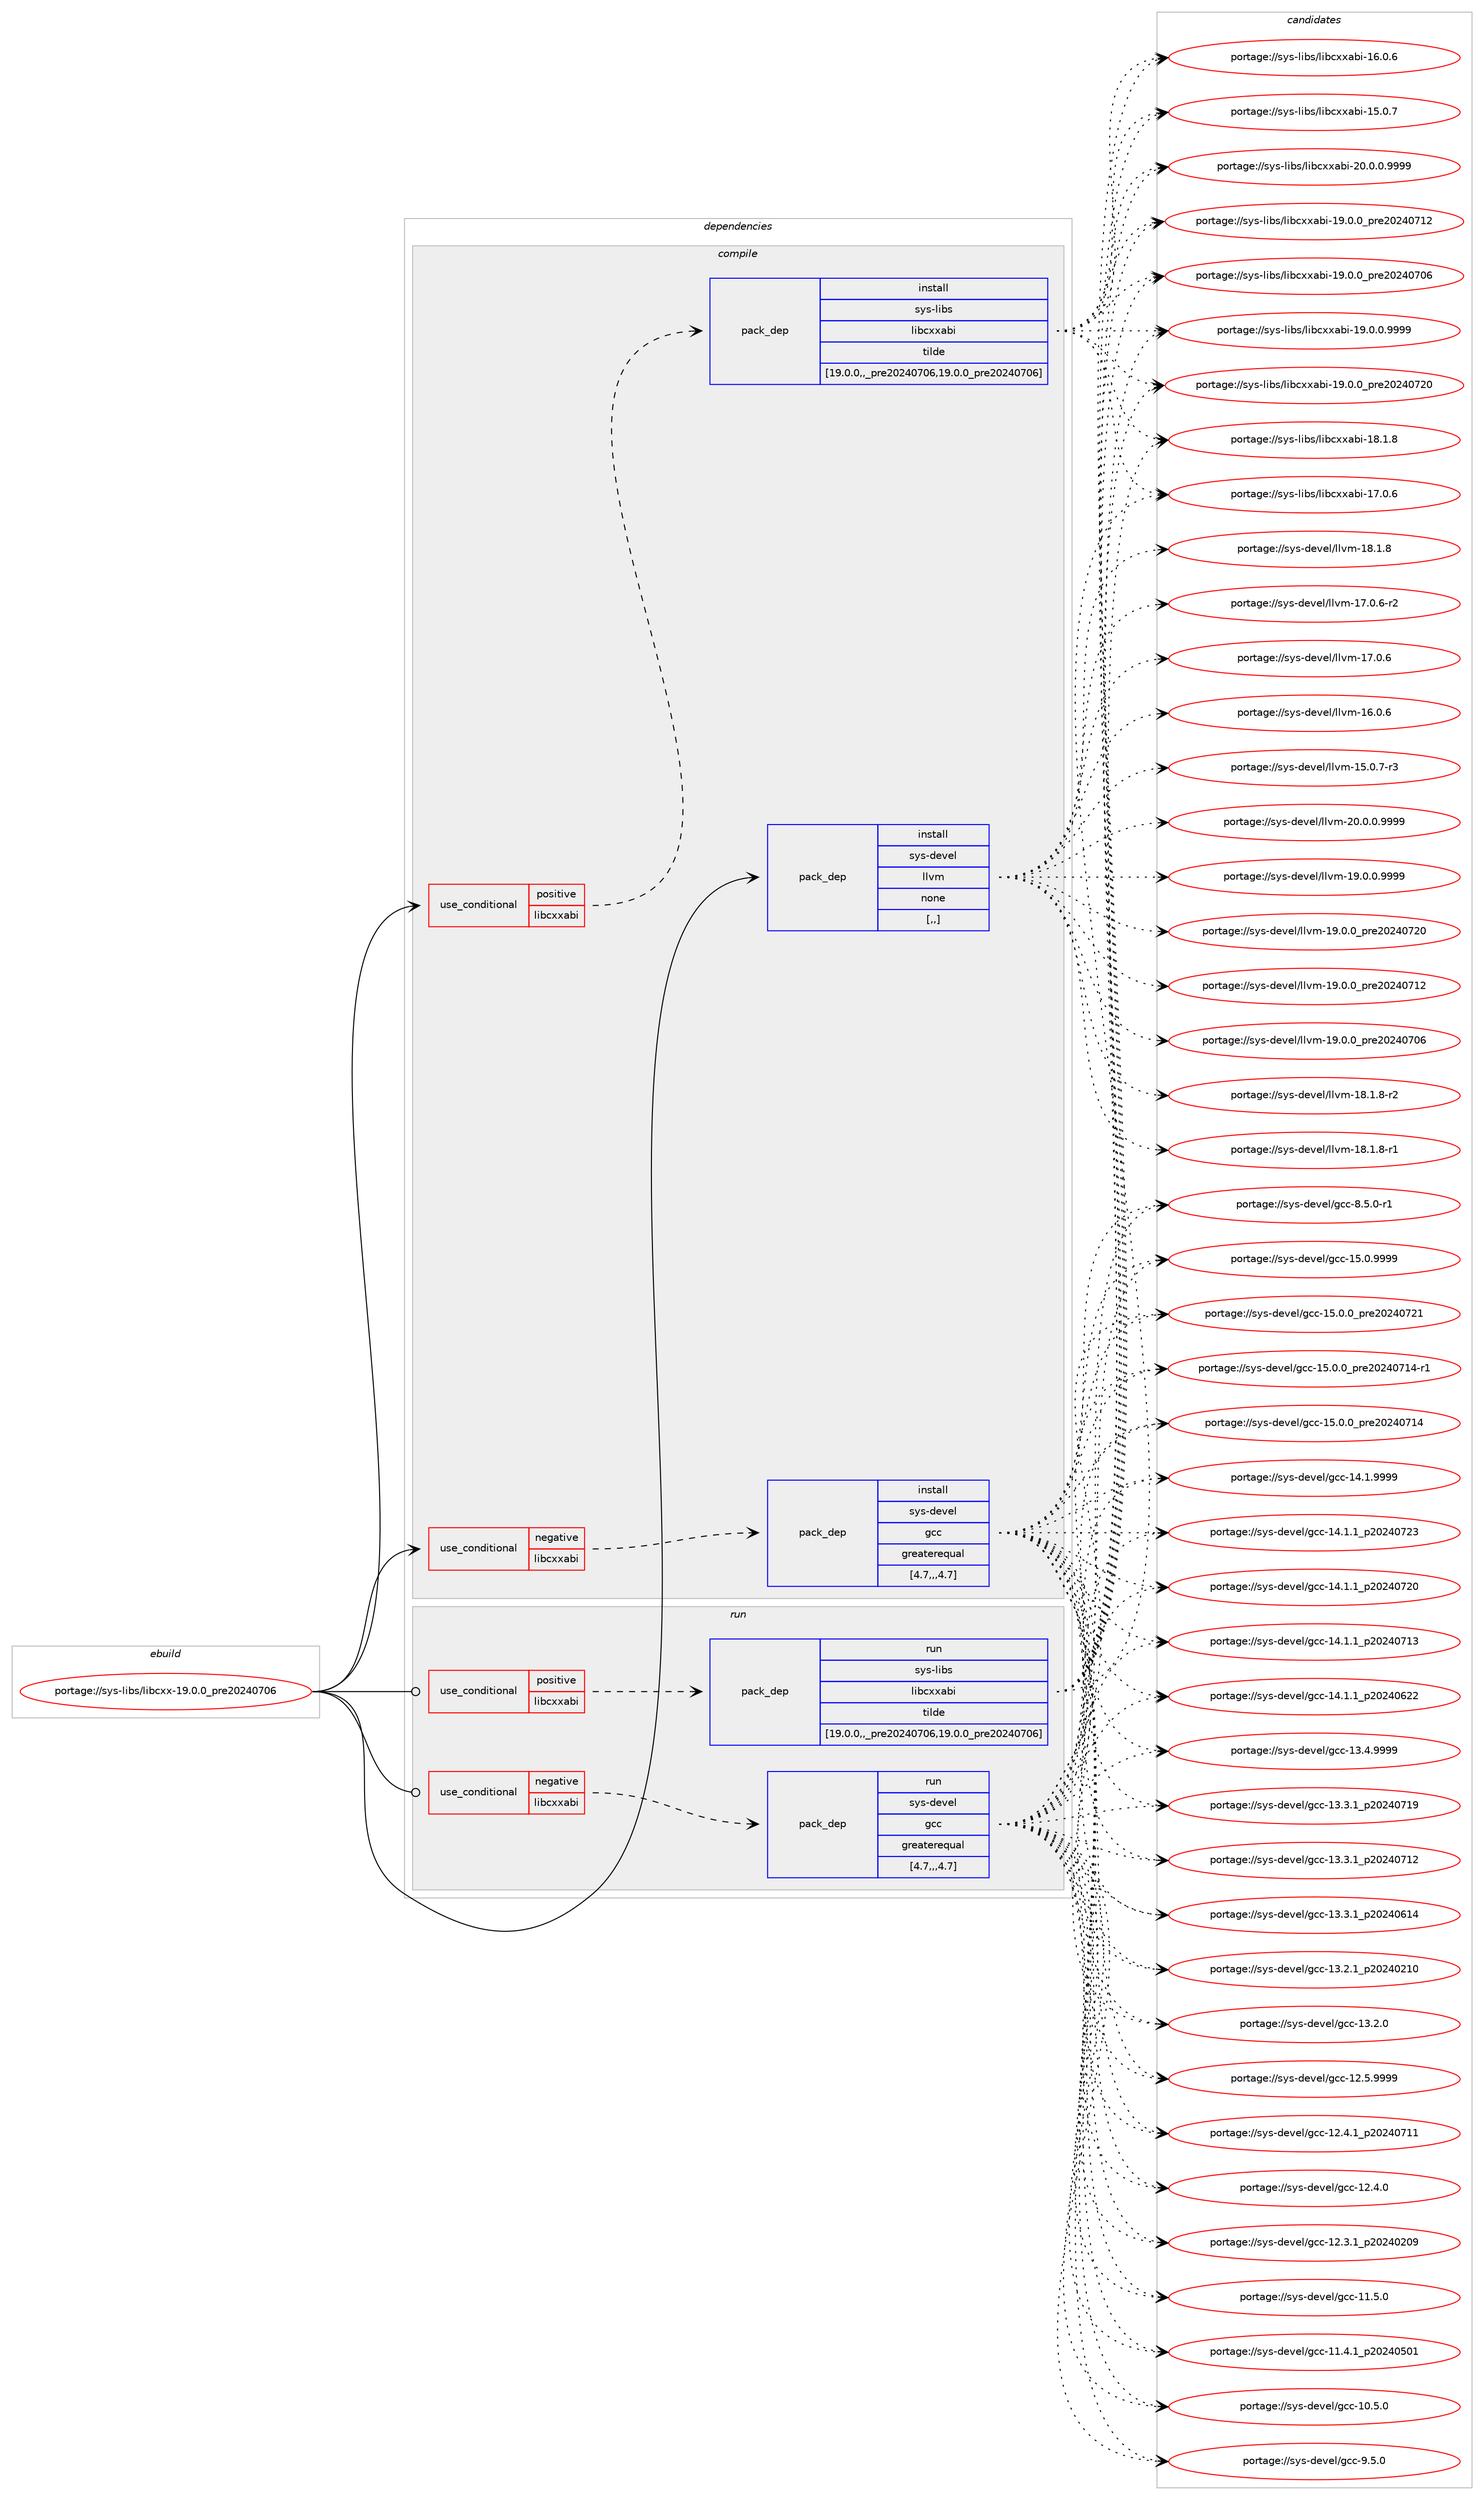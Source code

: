 digraph prolog {

# *************
# Graph options
# *************

newrank=true;
concentrate=true;
compound=true;
graph [rankdir=LR,fontname=Helvetica,fontsize=10,ranksep=1.5];#, ranksep=2.5, nodesep=0.2];
edge  [arrowhead=vee];
node  [fontname=Helvetica,fontsize=10];

# **********
# The ebuild
# **********

subgraph cluster_leftcol {
color=gray;
label=<<i>ebuild</i>>;
id [label="portage://sys-libs/libcxx-19.0.0_pre20240706", color=red, width=4, href="../sys-libs/libcxx-19.0.0_pre20240706.svg"];
}

# ****************
# The dependencies
# ****************

subgraph cluster_midcol {
color=gray;
label=<<i>dependencies</i>>;
subgraph cluster_compile {
fillcolor="#eeeeee";
style=filled;
label=<<i>compile</i>>;
subgraph cond117881 {
dependency441723 [label=<<TABLE BORDER="0" CELLBORDER="1" CELLSPACING="0" CELLPADDING="4"><TR><TD ROWSPAN="3" CELLPADDING="10">use_conditional</TD></TR><TR><TD>negative</TD></TR><TR><TD>libcxxabi</TD></TR></TABLE>>, shape=none, color=red];
subgraph pack320843 {
dependency441724 [label=<<TABLE BORDER="0" CELLBORDER="1" CELLSPACING="0" CELLPADDING="4" WIDTH="220"><TR><TD ROWSPAN="6" CELLPADDING="30">pack_dep</TD></TR><TR><TD WIDTH="110">install</TD></TR><TR><TD>sys-devel</TD></TR><TR><TD>gcc</TD></TR><TR><TD>greaterequal</TD></TR><TR><TD>[4.7,,,4.7]</TD></TR></TABLE>>, shape=none, color=blue];
}
dependency441723:e -> dependency441724:w [weight=20,style="dashed",arrowhead="vee"];
}
id:e -> dependency441723:w [weight=20,style="solid",arrowhead="vee"];
subgraph cond117882 {
dependency441725 [label=<<TABLE BORDER="0" CELLBORDER="1" CELLSPACING="0" CELLPADDING="4"><TR><TD ROWSPAN="3" CELLPADDING="10">use_conditional</TD></TR><TR><TD>positive</TD></TR><TR><TD>libcxxabi</TD></TR></TABLE>>, shape=none, color=red];
subgraph pack320844 {
dependency441726 [label=<<TABLE BORDER="0" CELLBORDER="1" CELLSPACING="0" CELLPADDING="4" WIDTH="220"><TR><TD ROWSPAN="6" CELLPADDING="30">pack_dep</TD></TR><TR><TD WIDTH="110">install</TD></TR><TR><TD>sys-libs</TD></TR><TR><TD>libcxxabi</TD></TR><TR><TD>tilde</TD></TR><TR><TD>[19.0.0,,_pre20240706,19.0.0_pre20240706]</TD></TR></TABLE>>, shape=none, color=blue];
}
dependency441725:e -> dependency441726:w [weight=20,style="dashed",arrowhead="vee"];
}
id:e -> dependency441725:w [weight=20,style="solid",arrowhead="vee"];
subgraph pack320845 {
dependency441727 [label=<<TABLE BORDER="0" CELLBORDER="1" CELLSPACING="0" CELLPADDING="4" WIDTH="220"><TR><TD ROWSPAN="6" CELLPADDING="30">pack_dep</TD></TR><TR><TD WIDTH="110">install</TD></TR><TR><TD>sys-devel</TD></TR><TR><TD>llvm</TD></TR><TR><TD>none</TD></TR><TR><TD>[,,]</TD></TR></TABLE>>, shape=none, color=blue];
}
id:e -> dependency441727:w [weight=20,style="solid",arrowhead="vee"];
}
subgraph cluster_compileandrun {
fillcolor="#eeeeee";
style=filled;
label=<<i>compile and run</i>>;
}
subgraph cluster_run {
fillcolor="#eeeeee";
style=filled;
label=<<i>run</i>>;
subgraph cond117883 {
dependency441728 [label=<<TABLE BORDER="0" CELLBORDER="1" CELLSPACING="0" CELLPADDING="4"><TR><TD ROWSPAN="3" CELLPADDING="10">use_conditional</TD></TR><TR><TD>negative</TD></TR><TR><TD>libcxxabi</TD></TR></TABLE>>, shape=none, color=red];
subgraph pack320846 {
dependency441729 [label=<<TABLE BORDER="0" CELLBORDER="1" CELLSPACING="0" CELLPADDING="4" WIDTH="220"><TR><TD ROWSPAN="6" CELLPADDING="30">pack_dep</TD></TR><TR><TD WIDTH="110">run</TD></TR><TR><TD>sys-devel</TD></TR><TR><TD>gcc</TD></TR><TR><TD>greaterequal</TD></TR><TR><TD>[4.7,,,4.7]</TD></TR></TABLE>>, shape=none, color=blue];
}
dependency441728:e -> dependency441729:w [weight=20,style="dashed",arrowhead="vee"];
}
id:e -> dependency441728:w [weight=20,style="solid",arrowhead="odot"];
subgraph cond117884 {
dependency441730 [label=<<TABLE BORDER="0" CELLBORDER="1" CELLSPACING="0" CELLPADDING="4"><TR><TD ROWSPAN="3" CELLPADDING="10">use_conditional</TD></TR><TR><TD>positive</TD></TR><TR><TD>libcxxabi</TD></TR></TABLE>>, shape=none, color=red];
subgraph pack320847 {
dependency441731 [label=<<TABLE BORDER="0" CELLBORDER="1" CELLSPACING="0" CELLPADDING="4" WIDTH="220"><TR><TD ROWSPAN="6" CELLPADDING="30">pack_dep</TD></TR><TR><TD WIDTH="110">run</TD></TR><TR><TD>sys-libs</TD></TR><TR><TD>libcxxabi</TD></TR><TR><TD>tilde</TD></TR><TR><TD>[19.0.0,,_pre20240706,19.0.0_pre20240706]</TD></TR></TABLE>>, shape=none, color=blue];
}
dependency441730:e -> dependency441731:w [weight=20,style="dashed",arrowhead="vee"];
}
id:e -> dependency441730:w [weight=20,style="solid",arrowhead="odot"];
}
}

# **************
# The candidates
# **************

subgraph cluster_choices {
rank=same;
color=gray;
label=<<i>candidates</i>>;

subgraph choice320843 {
color=black;
nodesep=1;
choice1151211154510010111810110847103999945495346484657575757 [label="portage://sys-devel/gcc-15.0.9999", color=red, width=4,href="../sys-devel/gcc-15.0.9999.svg"];
choice1151211154510010111810110847103999945495346484648951121141015048505248555049 [label="portage://sys-devel/gcc-15.0.0_pre20240721", color=red, width=4,href="../sys-devel/gcc-15.0.0_pre20240721.svg"];
choice11512111545100101118101108471039999454953464846489511211410150485052485549524511449 [label="portage://sys-devel/gcc-15.0.0_pre20240714-r1", color=red, width=4,href="../sys-devel/gcc-15.0.0_pre20240714-r1.svg"];
choice1151211154510010111810110847103999945495346484648951121141015048505248554952 [label="portage://sys-devel/gcc-15.0.0_pre20240714", color=red, width=4,href="../sys-devel/gcc-15.0.0_pre20240714.svg"];
choice1151211154510010111810110847103999945495246494657575757 [label="portage://sys-devel/gcc-14.1.9999", color=red, width=4,href="../sys-devel/gcc-14.1.9999.svg"];
choice1151211154510010111810110847103999945495246494649951125048505248555051 [label="portage://sys-devel/gcc-14.1.1_p20240723", color=red, width=4,href="../sys-devel/gcc-14.1.1_p20240723.svg"];
choice1151211154510010111810110847103999945495246494649951125048505248555048 [label="portage://sys-devel/gcc-14.1.1_p20240720", color=red, width=4,href="../sys-devel/gcc-14.1.1_p20240720.svg"];
choice1151211154510010111810110847103999945495246494649951125048505248554951 [label="portage://sys-devel/gcc-14.1.1_p20240713", color=red, width=4,href="../sys-devel/gcc-14.1.1_p20240713.svg"];
choice1151211154510010111810110847103999945495246494649951125048505248545050 [label="portage://sys-devel/gcc-14.1.1_p20240622", color=red, width=4,href="../sys-devel/gcc-14.1.1_p20240622.svg"];
choice1151211154510010111810110847103999945495146524657575757 [label="portage://sys-devel/gcc-13.4.9999", color=red, width=4,href="../sys-devel/gcc-13.4.9999.svg"];
choice1151211154510010111810110847103999945495146514649951125048505248554957 [label="portage://sys-devel/gcc-13.3.1_p20240719", color=red, width=4,href="../sys-devel/gcc-13.3.1_p20240719.svg"];
choice1151211154510010111810110847103999945495146514649951125048505248554950 [label="portage://sys-devel/gcc-13.3.1_p20240712", color=red, width=4,href="../sys-devel/gcc-13.3.1_p20240712.svg"];
choice1151211154510010111810110847103999945495146514649951125048505248544952 [label="portage://sys-devel/gcc-13.3.1_p20240614", color=red, width=4,href="../sys-devel/gcc-13.3.1_p20240614.svg"];
choice1151211154510010111810110847103999945495146504649951125048505248504948 [label="portage://sys-devel/gcc-13.2.1_p20240210", color=red, width=4,href="../sys-devel/gcc-13.2.1_p20240210.svg"];
choice1151211154510010111810110847103999945495146504648 [label="portage://sys-devel/gcc-13.2.0", color=red, width=4,href="../sys-devel/gcc-13.2.0.svg"];
choice1151211154510010111810110847103999945495046534657575757 [label="portage://sys-devel/gcc-12.5.9999", color=red, width=4,href="../sys-devel/gcc-12.5.9999.svg"];
choice1151211154510010111810110847103999945495046524649951125048505248554949 [label="portage://sys-devel/gcc-12.4.1_p20240711", color=red, width=4,href="../sys-devel/gcc-12.4.1_p20240711.svg"];
choice1151211154510010111810110847103999945495046524648 [label="portage://sys-devel/gcc-12.4.0", color=red, width=4,href="../sys-devel/gcc-12.4.0.svg"];
choice1151211154510010111810110847103999945495046514649951125048505248504857 [label="portage://sys-devel/gcc-12.3.1_p20240209", color=red, width=4,href="../sys-devel/gcc-12.3.1_p20240209.svg"];
choice1151211154510010111810110847103999945494946534648 [label="portage://sys-devel/gcc-11.5.0", color=red, width=4,href="../sys-devel/gcc-11.5.0.svg"];
choice1151211154510010111810110847103999945494946524649951125048505248534849 [label="portage://sys-devel/gcc-11.4.1_p20240501", color=red, width=4,href="../sys-devel/gcc-11.4.1_p20240501.svg"];
choice1151211154510010111810110847103999945494846534648 [label="portage://sys-devel/gcc-10.5.0", color=red, width=4,href="../sys-devel/gcc-10.5.0.svg"];
choice11512111545100101118101108471039999455746534648 [label="portage://sys-devel/gcc-9.5.0", color=red, width=4,href="../sys-devel/gcc-9.5.0.svg"];
choice115121115451001011181011084710399994556465346484511449 [label="portage://sys-devel/gcc-8.5.0-r1", color=red, width=4,href="../sys-devel/gcc-8.5.0-r1.svg"];
dependency441724:e -> choice1151211154510010111810110847103999945495346484657575757:w [style=dotted,weight="100"];
dependency441724:e -> choice1151211154510010111810110847103999945495346484648951121141015048505248555049:w [style=dotted,weight="100"];
dependency441724:e -> choice11512111545100101118101108471039999454953464846489511211410150485052485549524511449:w [style=dotted,weight="100"];
dependency441724:e -> choice1151211154510010111810110847103999945495346484648951121141015048505248554952:w [style=dotted,weight="100"];
dependency441724:e -> choice1151211154510010111810110847103999945495246494657575757:w [style=dotted,weight="100"];
dependency441724:e -> choice1151211154510010111810110847103999945495246494649951125048505248555051:w [style=dotted,weight="100"];
dependency441724:e -> choice1151211154510010111810110847103999945495246494649951125048505248555048:w [style=dotted,weight="100"];
dependency441724:e -> choice1151211154510010111810110847103999945495246494649951125048505248554951:w [style=dotted,weight="100"];
dependency441724:e -> choice1151211154510010111810110847103999945495246494649951125048505248545050:w [style=dotted,weight="100"];
dependency441724:e -> choice1151211154510010111810110847103999945495146524657575757:w [style=dotted,weight="100"];
dependency441724:e -> choice1151211154510010111810110847103999945495146514649951125048505248554957:w [style=dotted,weight="100"];
dependency441724:e -> choice1151211154510010111810110847103999945495146514649951125048505248554950:w [style=dotted,weight="100"];
dependency441724:e -> choice1151211154510010111810110847103999945495146514649951125048505248544952:w [style=dotted,weight="100"];
dependency441724:e -> choice1151211154510010111810110847103999945495146504649951125048505248504948:w [style=dotted,weight="100"];
dependency441724:e -> choice1151211154510010111810110847103999945495146504648:w [style=dotted,weight="100"];
dependency441724:e -> choice1151211154510010111810110847103999945495046534657575757:w [style=dotted,weight="100"];
dependency441724:e -> choice1151211154510010111810110847103999945495046524649951125048505248554949:w [style=dotted,weight="100"];
dependency441724:e -> choice1151211154510010111810110847103999945495046524648:w [style=dotted,weight="100"];
dependency441724:e -> choice1151211154510010111810110847103999945495046514649951125048505248504857:w [style=dotted,weight="100"];
dependency441724:e -> choice1151211154510010111810110847103999945494946534648:w [style=dotted,weight="100"];
dependency441724:e -> choice1151211154510010111810110847103999945494946524649951125048505248534849:w [style=dotted,weight="100"];
dependency441724:e -> choice1151211154510010111810110847103999945494846534648:w [style=dotted,weight="100"];
dependency441724:e -> choice11512111545100101118101108471039999455746534648:w [style=dotted,weight="100"];
dependency441724:e -> choice115121115451001011181011084710399994556465346484511449:w [style=dotted,weight="100"];
}
subgraph choice320844 {
color=black;
nodesep=1;
choice11512111545108105981154710810598991201209798105455048464846484657575757 [label="portage://sys-libs/libcxxabi-20.0.0.9999", color=red, width=4,href="../sys-libs/libcxxabi-20.0.0.9999.svg"];
choice11512111545108105981154710810598991201209798105454957464846484657575757 [label="portage://sys-libs/libcxxabi-19.0.0.9999", color=red, width=4,href="../sys-libs/libcxxabi-19.0.0.9999.svg"];
choice1151211154510810598115471081059899120120979810545495746484648951121141015048505248555048 [label="portage://sys-libs/libcxxabi-19.0.0_pre20240720", color=red, width=4,href="../sys-libs/libcxxabi-19.0.0_pre20240720.svg"];
choice1151211154510810598115471081059899120120979810545495746484648951121141015048505248554950 [label="portage://sys-libs/libcxxabi-19.0.0_pre20240712", color=red, width=4,href="../sys-libs/libcxxabi-19.0.0_pre20240712.svg"];
choice1151211154510810598115471081059899120120979810545495746484648951121141015048505248554854 [label="portage://sys-libs/libcxxabi-19.0.0_pre20240706", color=red, width=4,href="../sys-libs/libcxxabi-19.0.0_pre20240706.svg"];
choice1151211154510810598115471081059899120120979810545495646494656 [label="portage://sys-libs/libcxxabi-18.1.8", color=red, width=4,href="../sys-libs/libcxxabi-18.1.8.svg"];
choice1151211154510810598115471081059899120120979810545495546484654 [label="portage://sys-libs/libcxxabi-17.0.6", color=red, width=4,href="../sys-libs/libcxxabi-17.0.6.svg"];
choice1151211154510810598115471081059899120120979810545495446484654 [label="portage://sys-libs/libcxxabi-16.0.6", color=red, width=4,href="../sys-libs/libcxxabi-16.0.6.svg"];
choice1151211154510810598115471081059899120120979810545495346484655 [label="portage://sys-libs/libcxxabi-15.0.7", color=red, width=4,href="../sys-libs/libcxxabi-15.0.7.svg"];
dependency441726:e -> choice11512111545108105981154710810598991201209798105455048464846484657575757:w [style=dotted,weight="100"];
dependency441726:e -> choice11512111545108105981154710810598991201209798105454957464846484657575757:w [style=dotted,weight="100"];
dependency441726:e -> choice1151211154510810598115471081059899120120979810545495746484648951121141015048505248555048:w [style=dotted,weight="100"];
dependency441726:e -> choice1151211154510810598115471081059899120120979810545495746484648951121141015048505248554950:w [style=dotted,weight="100"];
dependency441726:e -> choice1151211154510810598115471081059899120120979810545495746484648951121141015048505248554854:w [style=dotted,weight="100"];
dependency441726:e -> choice1151211154510810598115471081059899120120979810545495646494656:w [style=dotted,weight="100"];
dependency441726:e -> choice1151211154510810598115471081059899120120979810545495546484654:w [style=dotted,weight="100"];
dependency441726:e -> choice1151211154510810598115471081059899120120979810545495446484654:w [style=dotted,weight="100"];
dependency441726:e -> choice1151211154510810598115471081059899120120979810545495346484655:w [style=dotted,weight="100"];
}
subgraph choice320845 {
color=black;
nodesep=1;
choice1151211154510010111810110847108108118109455048464846484657575757 [label="portage://sys-devel/llvm-20.0.0.9999", color=red, width=4,href="../sys-devel/llvm-20.0.0.9999.svg"];
choice1151211154510010111810110847108108118109454957464846484657575757 [label="portage://sys-devel/llvm-19.0.0.9999", color=red, width=4,href="../sys-devel/llvm-19.0.0.9999.svg"];
choice115121115451001011181011084710810811810945495746484648951121141015048505248555048 [label="portage://sys-devel/llvm-19.0.0_pre20240720", color=red, width=4,href="../sys-devel/llvm-19.0.0_pre20240720.svg"];
choice115121115451001011181011084710810811810945495746484648951121141015048505248554950 [label="portage://sys-devel/llvm-19.0.0_pre20240712", color=red, width=4,href="../sys-devel/llvm-19.0.0_pre20240712.svg"];
choice115121115451001011181011084710810811810945495746484648951121141015048505248554854 [label="portage://sys-devel/llvm-19.0.0_pre20240706", color=red, width=4,href="../sys-devel/llvm-19.0.0_pre20240706.svg"];
choice1151211154510010111810110847108108118109454956464946564511450 [label="portage://sys-devel/llvm-18.1.8-r2", color=red, width=4,href="../sys-devel/llvm-18.1.8-r2.svg"];
choice1151211154510010111810110847108108118109454956464946564511449 [label="portage://sys-devel/llvm-18.1.8-r1", color=red, width=4,href="../sys-devel/llvm-18.1.8-r1.svg"];
choice115121115451001011181011084710810811810945495646494656 [label="portage://sys-devel/llvm-18.1.8", color=red, width=4,href="../sys-devel/llvm-18.1.8.svg"];
choice1151211154510010111810110847108108118109454955464846544511450 [label="portage://sys-devel/llvm-17.0.6-r2", color=red, width=4,href="../sys-devel/llvm-17.0.6-r2.svg"];
choice115121115451001011181011084710810811810945495546484654 [label="portage://sys-devel/llvm-17.0.6", color=red, width=4,href="../sys-devel/llvm-17.0.6.svg"];
choice115121115451001011181011084710810811810945495446484654 [label="portage://sys-devel/llvm-16.0.6", color=red, width=4,href="../sys-devel/llvm-16.0.6.svg"];
choice1151211154510010111810110847108108118109454953464846554511451 [label="portage://sys-devel/llvm-15.0.7-r3", color=red, width=4,href="../sys-devel/llvm-15.0.7-r3.svg"];
dependency441727:e -> choice1151211154510010111810110847108108118109455048464846484657575757:w [style=dotted,weight="100"];
dependency441727:e -> choice1151211154510010111810110847108108118109454957464846484657575757:w [style=dotted,weight="100"];
dependency441727:e -> choice115121115451001011181011084710810811810945495746484648951121141015048505248555048:w [style=dotted,weight="100"];
dependency441727:e -> choice115121115451001011181011084710810811810945495746484648951121141015048505248554950:w [style=dotted,weight="100"];
dependency441727:e -> choice115121115451001011181011084710810811810945495746484648951121141015048505248554854:w [style=dotted,weight="100"];
dependency441727:e -> choice1151211154510010111810110847108108118109454956464946564511450:w [style=dotted,weight="100"];
dependency441727:e -> choice1151211154510010111810110847108108118109454956464946564511449:w [style=dotted,weight="100"];
dependency441727:e -> choice115121115451001011181011084710810811810945495646494656:w [style=dotted,weight="100"];
dependency441727:e -> choice1151211154510010111810110847108108118109454955464846544511450:w [style=dotted,weight="100"];
dependency441727:e -> choice115121115451001011181011084710810811810945495546484654:w [style=dotted,weight="100"];
dependency441727:e -> choice115121115451001011181011084710810811810945495446484654:w [style=dotted,weight="100"];
dependency441727:e -> choice1151211154510010111810110847108108118109454953464846554511451:w [style=dotted,weight="100"];
}
subgraph choice320846 {
color=black;
nodesep=1;
choice1151211154510010111810110847103999945495346484657575757 [label="portage://sys-devel/gcc-15.0.9999", color=red, width=4,href="../sys-devel/gcc-15.0.9999.svg"];
choice1151211154510010111810110847103999945495346484648951121141015048505248555049 [label="portage://sys-devel/gcc-15.0.0_pre20240721", color=red, width=4,href="../sys-devel/gcc-15.0.0_pre20240721.svg"];
choice11512111545100101118101108471039999454953464846489511211410150485052485549524511449 [label="portage://sys-devel/gcc-15.0.0_pre20240714-r1", color=red, width=4,href="../sys-devel/gcc-15.0.0_pre20240714-r1.svg"];
choice1151211154510010111810110847103999945495346484648951121141015048505248554952 [label="portage://sys-devel/gcc-15.0.0_pre20240714", color=red, width=4,href="../sys-devel/gcc-15.0.0_pre20240714.svg"];
choice1151211154510010111810110847103999945495246494657575757 [label="portage://sys-devel/gcc-14.1.9999", color=red, width=4,href="../sys-devel/gcc-14.1.9999.svg"];
choice1151211154510010111810110847103999945495246494649951125048505248555051 [label="portage://sys-devel/gcc-14.1.1_p20240723", color=red, width=4,href="../sys-devel/gcc-14.1.1_p20240723.svg"];
choice1151211154510010111810110847103999945495246494649951125048505248555048 [label="portage://sys-devel/gcc-14.1.1_p20240720", color=red, width=4,href="../sys-devel/gcc-14.1.1_p20240720.svg"];
choice1151211154510010111810110847103999945495246494649951125048505248554951 [label="portage://sys-devel/gcc-14.1.1_p20240713", color=red, width=4,href="../sys-devel/gcc-14.1.1_p20240713.svg"];
choice1151211154510010111810110847103999945495246494649951125048505248545050 [label="portage://sys-devel/gcc-14.1.1_p20240622", color=red, width=4,href="../sys-devel/gcc-14.1.1_p20240622.svg"];
choice1151211154510010111810110847103999945495146524657575757 [label="portage://sys-devel/gcc-13.4.9999", color=red, width=4,href="../sys-devel/gcc-13.4.9999.svg"];
choice1151211154510010111810110847103999945495146514649951125048505248554957 [label="portage://sys-devel/gcc-13.3.1_p20240719", color=red, width=4,href="../sys-devel/gcc-13.3.1_p20240719.svg"];
choice1151211154510010111810110847103999945495146514649951125048505248554950 [label="portage://sys-devel/gcc-13.3.1_p20240712", color=red, width=4,href="../sys-devel/gcc-13.3.1_p20240712.svg"];
choice1151211154510010111810110847103999945495146514649951125048505248544952 [label="portage://sys-devel/gcc-13.3.1_p20240614", color=red, width=4,href="../sys-devel/gcc-13.3.1_p20240614.svg"];
choice1151211154510010111810110847103999945495146504649951125048505248504948 [label="portage://sys-devel/gcc-13.2.1_p20240210", color=red, width=4,href="../sys-devel/gcc-13.2.1_p20240210.svg"];
choice1151211154510010111810110847103999945495146504648 [label="portage://sys-devel/gcc-13.2.0", color=red, width=4,href="../sys-devel/gcc-13.2.0.svg"];
choice1151211154510010111810110847103999945495046534657575757 [label="portage://sys-devel/gcc-12.5.9999", color=red, width=4,href="../sys-devel/gcc-12.5.9999.svg"];
choice1151211154510010111810110847103999945495046524649951125048505248554949 [label="portage://sys-devel/gcc-12.4.1_p20240711", color=red, width=4,href="../sys-devel/gcc-12.4.1_p20240711.svg"];
choice1151211154510010111810110847103999945495046524648 [label="portage://sys-devel/gcc-12.4.0", color=red, width=4,href="../sys-devel/gcc-12.4.0.svg"];
choice1151211154510010111810110847103999945495046514649951125048505248504857 [label="portage://sys-devel/gcc-12.3.1_p20240209", color=red, width=4,href="../sys-devel/gcc-12.3.1_p20240209.svg"];
choice1151211154510010111810110847103999945494946534648 [label="portage://sys-devel/gcc-11.5.0", color=red, width=4,href="../sys-devel/gcc-11.5.0.svg"];
choice1151211154510010111810110847103999945494946524649951125048505248534849 [label="portage://sys-devel/gcc-11.4.1_p20240501", color=red, width=4,href="../sys-devel/gcc-11.4.1_p20240501.svg"];
choice1151211154510010111810110847103999945494846534648 [label="portage://sys-devel/gcc-10.5.0", color=red, width=4,href="../sys-devel/gcc-10.5.0.svg"];
choice11512111545100101118101108471039999455746534648 [label="portage://sys-devel/gcc-9.5.0", color=red, width=4,href="../sys-devel/gcc-9.5.0.svg"];
choice115121115451001011181011084710399994556465346484511449 [label="portage://sys-devel/gcc-8.5.0-r1", color=red, width=4,href="../sys-devel/gcc-8.5.0-r1.svg"];
dependency441729:e -> choice1151211154510010111810110847103999945495346484657575757:w [style=dotted,weight="100"];
dependency441729:e -> choice1151211154510010111810110847103999945495346484648951121141015048505248555049:w [style=dotted,weight="100"];
dependency441729:e -> choice11512111545100101118101108471039999454953464846489511211410150485052485549524511449:w [style=dotted,weight="100"];
dependency441729:e -> choice1151211154510010111810110847103999945495346484648951121141015048505248554952:w [style=dotted,weight="100"];
dependency441729:e -> choice1151211154510010111810110847103999945495246494657575757:w [style=dotted,weight="100"];
dependency441729:e -> choice1151211154510010111810110847103999945495246494649951125048505248555051:w [style=dotted,weight="100"];
dependency441729:e -> choice1151211154510010111810110847103999945495246494649951125048505248555048:w [style=dotted,weight="100"];
dependency441729:e -> choice1151211154510010111810110847103999945495246494649951125048505248554951:w [style=dotted,weight="100"];
dependency441729:e -> choice1151211154510010111810110847103999945495246494649951125048505248545050:w [style=dotted,weight="100"];
dependency441729:e -> choice1151211154510010111810110847103999945495146524657575757:w [style=dotted,weight="100"];
dependency441729:e -> choice1151211154510010111810110847103999945495146514649951125048505248554957:w [style=dotted,weight="100"];
dependency441729:e -> choice1151211154510010111810110847103999945495146514649951125048505248554950:w [style=dotted,weight="100"];
dependency441729:e -> choice1151211154510010111810110847103999945495146514649951125048505248544952:w [style=dotted,weight="100"];
dependency441729:e -> choice1151211154510010111810110847103999945495146504649951125048505248504948:w [style=dotted,weight="100"];
dependency441729:e -> choice1151211154510010111810110847103999945495146504648:w [style=dotted,weight="100"];
dependency441729:e -> choice1151211154510010111810110847103999945495046534657575757:w [style=dotted,weight="100"];
dependency441729:e -> choice1151211154510010111810110847103999945495046524649951125048505248554949:w [style=dotted,weight="100"];
dependency441729:e -> choice1151211154510010111810110847103999945495046524648:w [style=dotted,weight="100"];
dependency441729:e -> choice1151211154510010111810110847103999945495046514649951125048505248504857:w [style=dotted,weight="100"];
dependency441729:e -> choice1151211154510010111810110847103999945494946534648:w [style=dotted,weight="100"];
dependency441729:e -> choice1151211154510010111810110847103999945494946524649951125048505248534849:w [style=dotted,weight="100"];
dependency441729:e -> choice1151211154510010111810110847103999945494846534648:w [style=dotted,weight="100"];
dependency441729:e -> choice11512111545100101118101108471039999455746534648:w [style=dotted,weight="100"];
dependency441729:e -> choice115121115451001011181011084710399994556465346484511449:w [style=dotted,weight="100"];
}
subgraph choice320847 {
color=black;
nodesep=1;
choice11512111545108105981154710810598991201209798105455048464846484657575757 [label="portage://sys-libs/libcxxabi-20.0.0.9999", color=red, width=4,href="../sys-libs/libcxxabi-20.0.0.9999.svg"];
choice11512111545108105981154710810598991201209798105454957464846484657575757 [label="portage://sys-libs/libcxxabi-19.0.0.9999", color=red, width=4,href="../sys-libs/libcxxabi-19.0.0.9999.svg"];
choice1151211154510810598115471081059899120120979810545495746484648951121141015048505248555048 [label="portage://sys-libs/libcxxabi-19.0.0_pre20240720", color=red, width=4,href="../sys-libs/libcxxabi-19.0.0_pre20240720.svg"];
choice1151211154510810598115471081059899120120979810545495746484648951121141015048505248554950 [label="portage://sys-libs/libcxxabi-19.0.0_pre20240712", color=red, width=4,href="../sys-libs/libcxxabi-19.0.0_pre20240712.svg"];
choice1151211154510810598115471081059899120120979810545495746484648951121141015048505248554854 [label="portage://sys-libs/libcxxabi-19.0.0_pre20240706", color=red, width=4,href="../sys-libs/libcxxabi-19.0.0_pre20240706.svg"];
choice1151211154510810598115471081059899120120979810545495646494656 [label="portage://sys-libs/libcxxabi-18.1.8", color=red, width=4,href="../sys-libs/libcxxabi-18.1.8.svg"];
choice1151211154510810598115471081059899120120979810545495546484654 [label="portage://sys-libs/libcxxabi-17.0.6", color=red, width=4,href="../sys-libs/libcxxabi-17.0.6.svg"];
choice1151211154510810598115471081059899120120979810545495446484654 [label="portage://sys-libs/libcxxabi-16.0.6", color=red, width=4,href="../sys-libs/libcxxabi-16.0.6.svg"];
choice1151211154510810598115471081059899120120979810545495346484655 [label="portage://sys-libs/libcxxabi-15.0.7", color=red, width=4,href="../sys-libs/libcxxabi-15.0.7.svg"];
dependency441731:e -> choice11512111545108105981154710810598991201209798105455048464846484657575757:w [style=dotted,weight="100"];
dependency441731:e -> choice11512111545108105981154710810598991201209798105454957464846484657575757:w [style=dotted,weight="100"];
dependency441731:e -> choice1151211154510810598115471081059899120120979810545495746484648951121141015048505248555048:w [style=dotted,weight="100"];
dependency441731:e -> choice1151211154510810598115471081059899120120979810545495746484648951121141015048505248554950:w [style=dotted,weight="100"];
dependency441731:e -> choice1151211154510810598115471081059899120120979810545495746484648951121141015048505248554854:w [style=dotted,weight="100"];
dependency441731:e -> choice1151211154510810598115471081059899120120979810545495646494656:w [style=dotted,weight="100"];
dependency441731:e -> choice1151211154510810598115471081059899120120979810545495546484654:w [style=dotted,weight="100"];
dependency441731:e -> choice1151211154510810598115471081059899120120979810545495446484654:w [style=dotted,weight="100"];
dependency441731:e -> choice1151211154510810598115471081059899120120979810545495346484655:w [style=dotted,weight="100"];
}
}

}
